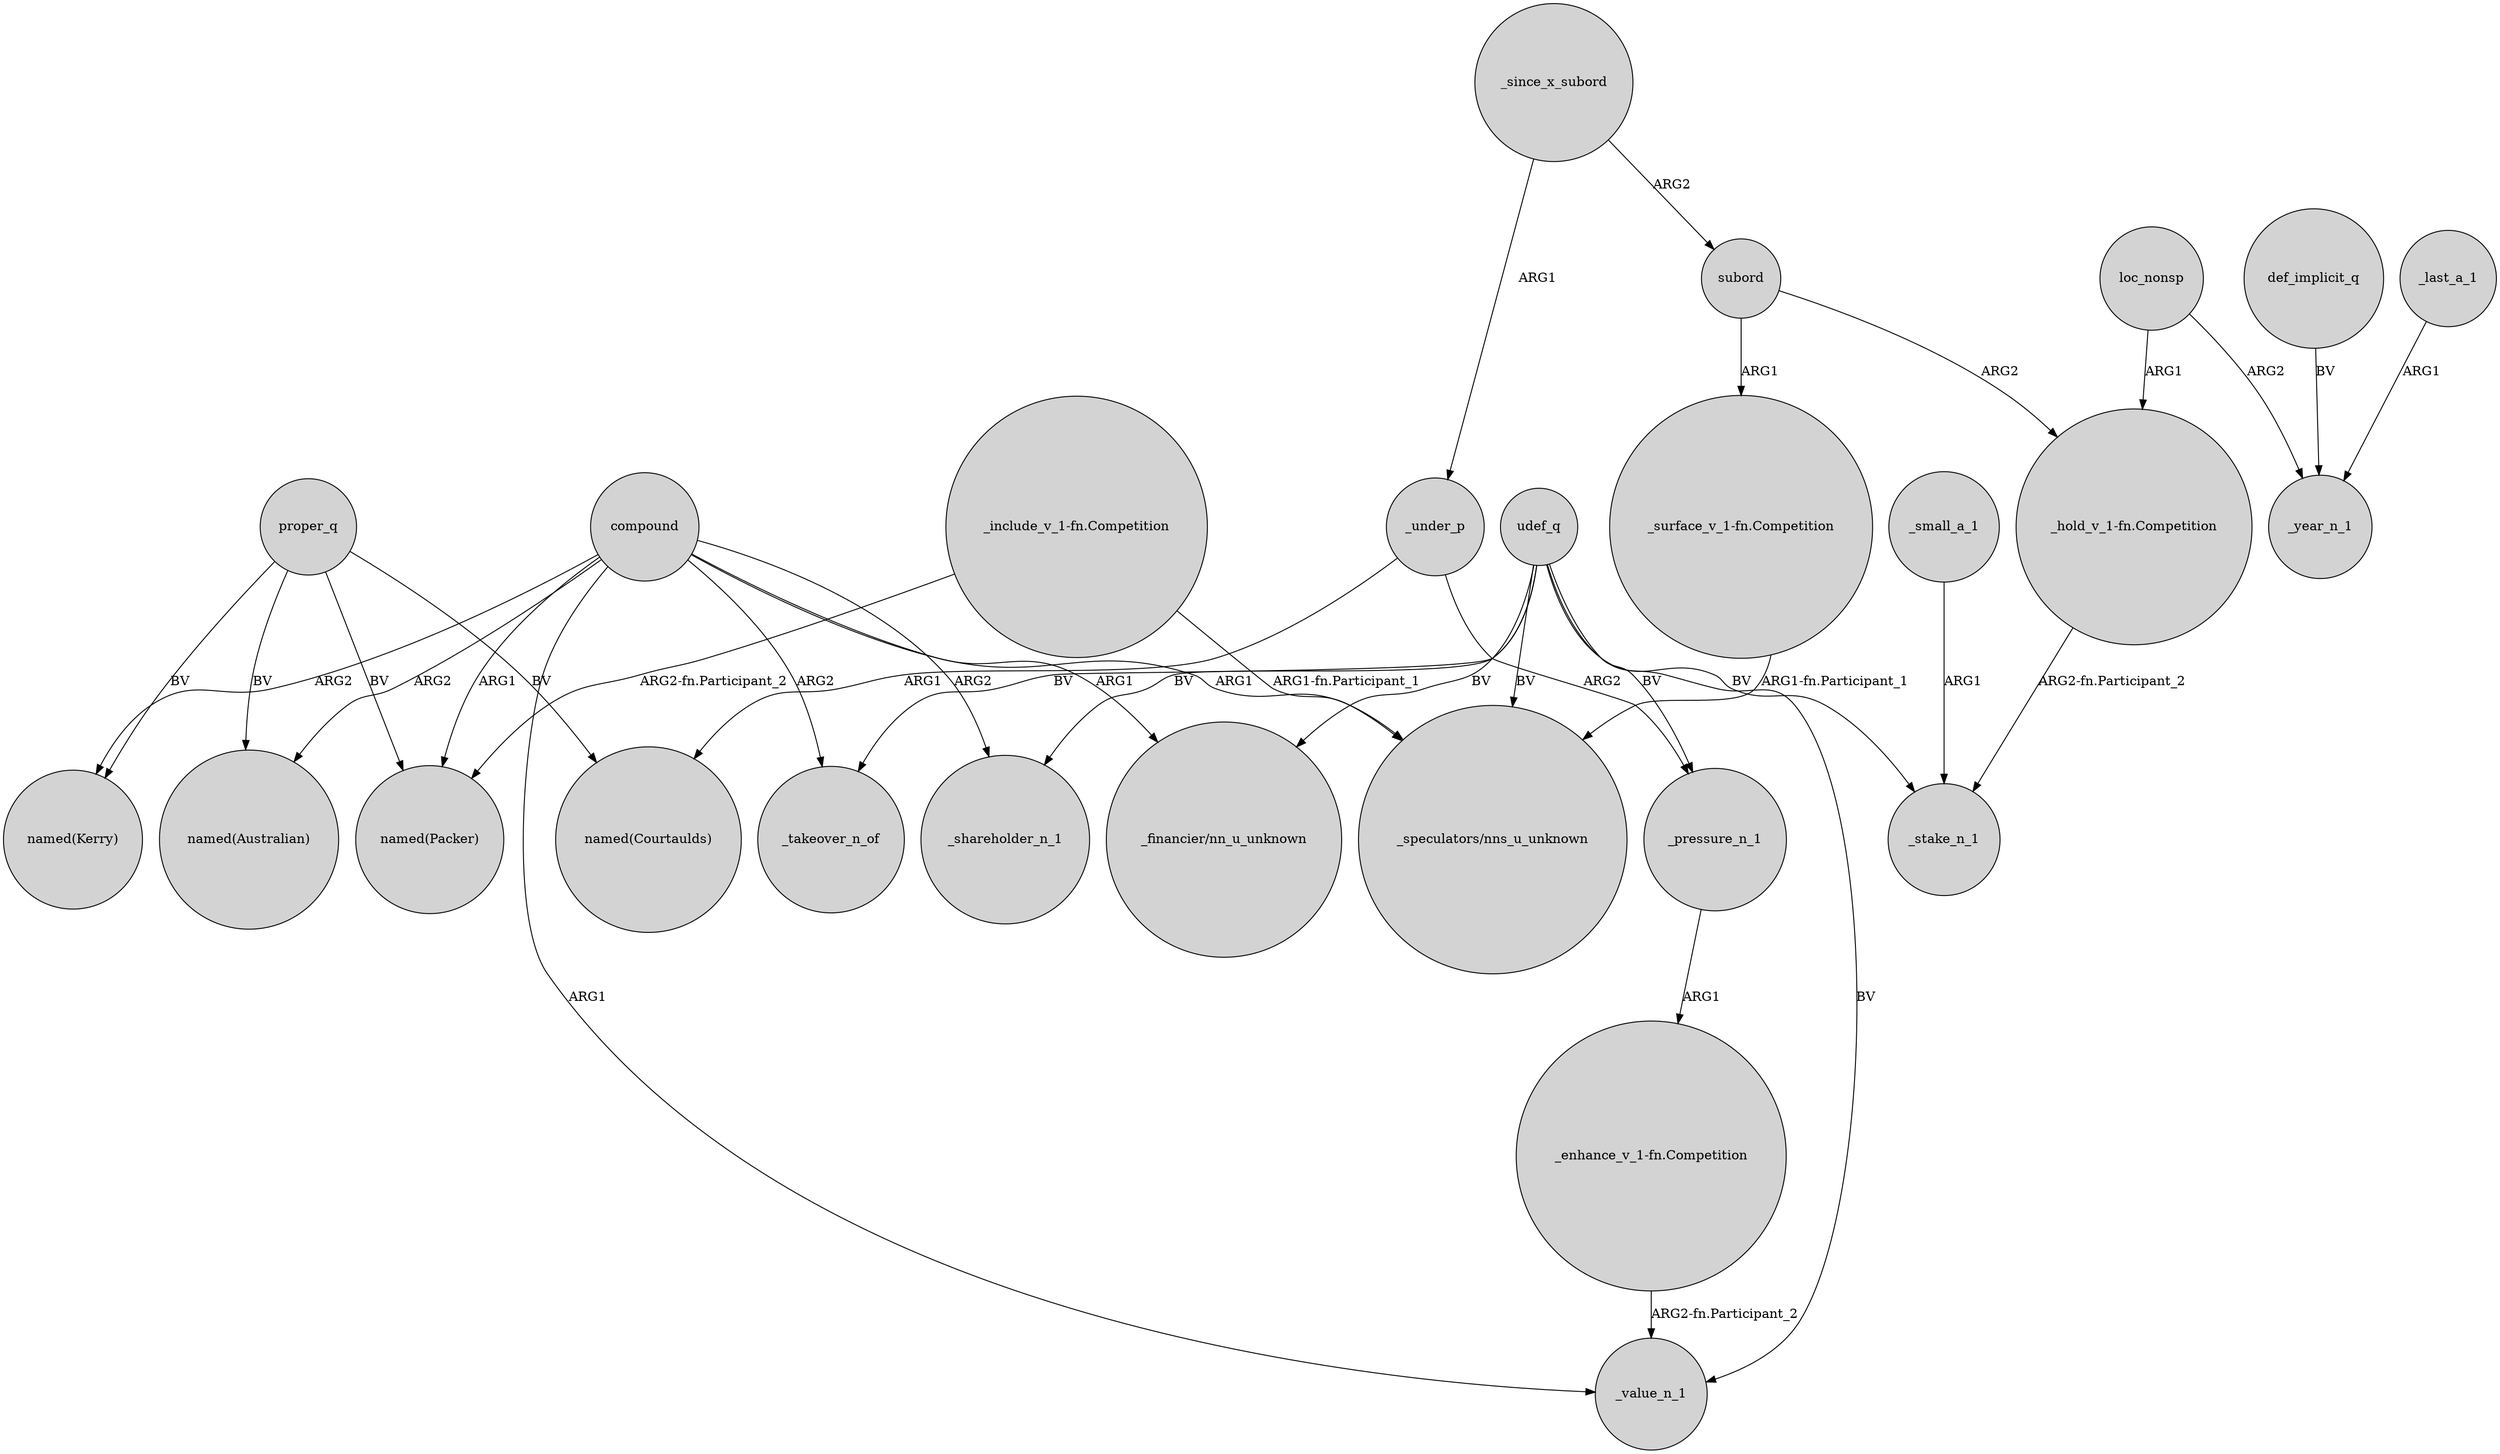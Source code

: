 digraph {
	node [shape=circle style=filled]
	proper_q -> "named(Kerry)" [label=BV]
	compound -> _shareholder_n_1 [label=ARG2]
	udef_q -> _shareholder_n_1 [label=BV]
	proper_q -> "named(Packer)" [label=BV]
	_small_a_1 -> _stake_n_1 [label=ARG1]
	def_implicit_q -> _year_n_1 [label=BV]
	compound -> "named(Australian)" [label=ARG2]
	_under_p -> _pressure_n_1 [label=ARG2]
	"_hold_v_1-fn.Competition" -> _stake_n_1 [label="ARG2-fn.Participant_2"]
	_since_x_subord -> _under_p [label=ARG1]
	udef_q -> _value_n_1 [label=BV]
	"_surface_v_1-fn.Competition" -> "_speculators/nns_u_unknown" [label="ARG1-fn.Participant_1"]
	_since_x_subord -> subord [label=ARG2]
	udef_q -> _pressure_n_1 [label=BV]
	"_enhance_v_1-fn.Competition" -> _value_n_1 [label="ARG2-fn.Participant_2"]
	loc_nonsp -> _year_n_1 [label=ARG2]
	udef_q -> "_speculators/nns_u_unknown" [label=BV]
	udef_q -> "_financier/nn_u_unknown" [label=BV]
	udef_q -> _takeover_n_of [label=BV]
	proper_q -> "named(Courtaulds)" [label=BV]
	compound -> "_speculators/nns_u_unknown" [label=ARG1]
	_under_p -> "named(Courtaulds)" [label=ARG1]
	_last_a_1 -> _year_n_1 [label=ARG1]
	udef_q -> _stake_n_1 [label=BV]
	proper_q -> "named(Australian)" [label=BV]
	compound -> "_financier/nn_u_unknown" [label=ARG1]
	compound -> "named(Kerry)" [label=ARG2]
	"_include_v_1-fn.Competition" -> "_speculators/nns_u_unknown" [label="ARG1-fn.Participant_1"]
	loc_nonsp -> "_hold_v_1-fn.Competition" [label=ARG1]
	subord -> "_surface_v_1-fn.Competition" [label=ARG1]
	_pressure_n_1 -> "_enhance_v_1-fn.Competition" [label=ARG1]
	compound -> _takeover_n_of [label=ARG2]
	"_include_v_1-fn.Competition" -> "named(Packer)" [label="ARG2-fn.Participant_2"]
	compound -> _value_n_1 [label=ARG1]
	compound -> "named(Packer)" [label=ARG1]
	subord -> "_hold_v_1-fn.Competition" [label=ARG2]
}
